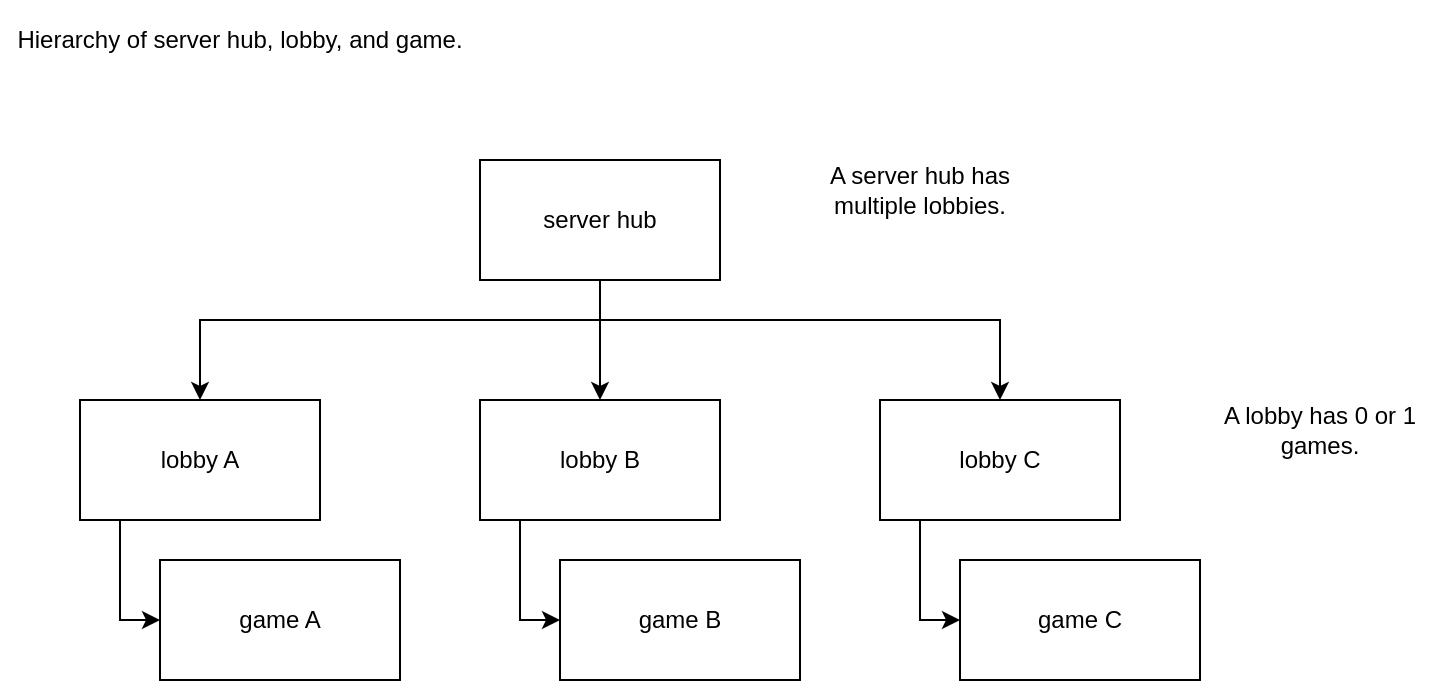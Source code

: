 <mxfile version="17.1.2" type="device"><diagram id="ZQ5GLyqz0-GMYzfum5Uo" name="Page-1"><mxGraphModel dx="1790" dy="835" grid="1" gridSize="10" guides="1" tooltips="1" connect="1" arrows="1" fold="1" page="1" pageScale="1" pageWidth="850" pageHeight="1100" math="0" shadow="0"><root><mxCell id="0"/><mxCell id="1" parent="0"/><mxCell id="bLhT5TScBlmWyPXoIKtS-13" style="edgeStyle=orthogonalEdgeStyle;rounded=0;orthogonalLoop=1;jettySize=auto;html=1;entryX=0.5;entryY=0;entryDx=0;entryDy=0;" parent="1" source="bLhT5TScBlmWyPXoIKtS-1" target="bLhT5TScBlmWyPXoIKtS-4" edge="1"><mxGeometry relative="1" as="geometry"/></mxCell><mxCell id="bLhT5TScBlmWyPXoIKtS-14" style="edgeStyle=orthogonalEdgeStyle;rounded=0;orthogonalLoop=1;jettySize=auto;html=1;entryX=0.5;entryY=0;entryDx=0;entryDy=0;" parent="1" source="bLhT5TScBlmWyPXoIKtS-1" target="bLhT5TScBlmWyPXoIKtS-2" edge="1"><mxGeometry relative="1" as="geometry"><Array as="points"><mxPoint x="340" y="200"/><mxPoint x="540" y="200"/></Array></mxGeometry></mxCell><mxCell id="bLhT5TScBlmWyPXoIKtS-15" style="edgeStyle=orthogonalEdgeStyle;rounded=0;orthogonalLoop=1;jettySize=auto;html=1;entryX=0.5;entryY=0;entryDx=0;entryDy=0;" parent="1" source="bLhT5TScBlmWyPXoIKtS-1" target="bLhT5TScBlmWyPXoIKtS-3" edge="1"><mxGeometry relative="1" as="geometry"><Array as="points"><mxPoint x="340" y="200"/><mxPoint x="140" y="200"/></Array></mxGeometry></mxCell><mxCell id="bLhT5TScBlmWyPXoIKtS-1" value="server hub" style="rounded=0;whiteSpace=wrap;html=1;" parent="1" vertex="1"><mxGeometry x="280" y="120" width="120" height="60" as="geometry"/></mxCell><mxCell id="bLhT5TScBlmWyPXoIKtS-12" style="edgeStyle=orthogonalEdgeStyle;rounded=0;orthogonalLoop=1;jettySize=auto;html=1;entryX=0;entryY=0.5;entryDx=0;entryDy=0;" parent="1" source="bLhT5TScBlmWyPXoIKtS-2" target="bLhT5TScBlmWyPXoIKtS-8" edge="1"><mxGeometry relative="1" as="geometry"><Array as="points"><mxPoint x="500" y="350"/></Array></mxGeometry></mxCell><mxCell id="bLhT5TScBlmWyPXoIKtS-2" value="lobby C" style="rounded=0;whiteSpace=wrap;html=1;" parent="1" vertex="1"><mxGeometry x="480" y="240" width="120" height="60" as="geometry"/></mxCell><mxCell id="bLhT5TScBlmWyPXoIKtS-10" style="edgeStyle=orthogonalEdgeStyle;rounded=0;orthogonalLoop=1;jettySize=auto;html=1;entryX=0;entryY=0.5;entryDx=0;entryDy=0;" parent="1" source="bLhT5TScBlmWyPXoIKtS-3" target="bLhT5TScBlmWyPXoIKtS-5" edge="1"><mxGeometry relative="1" as="geometry"><Array as="points"><mxPoint x="100" y="350"/></Array></mxGeometry></mxCell><mxCell id="bLhT5TScBlmWyPXoIKtS-3" value="lobby A" style="rounded=0;whiteSpace=wrap;html=1;" parent="1" vertex="1"><mxGeometry x="80" y="240" width="120" height="60" as="geometry"/></mxCell><mxCell id="bLhT5TScBlmWyPXoIKtS-11" style="edgeStyle=orthogonalEdgeStyle;rounded=0;orthogonalLoop=1;jettySize=auto;html=1;entryX=0;entryY=0.5;entryDx=0;entryDy=0;" parent="1" source="bLhT5TScBlmWyPXoIKtS-4" target="bLhT5TScBlmWyPXoIKtS-7" edge="1"><mxGeometry relative="1" as="geometry"><Array as="points"><mxPoint x="300" y="350"/></Array></mxGeometry></mxCell><mxCell id="bLhT5TScBlmWyPXoIKtS-4" value="lobby B" style="rounded=0;whiteSpace=wrap;html=1;" parent="1" vertex="1"><mxGeometry x="280" y="240" width="120" height="60" as="geometry"/></mxCell><mxCell id="bLhT5TScBlmWyPXoIKtS-5" value="game A" style="rounded=0;whiteSpace=wrap;html=1;" parent="1" vertex="1"><mxGeometry x="120" y="320" width="120" height="60" as="geometry"/></mxCell><mxCell id="bLhT5TScBlmWyPXoIKtS-7" value="game B" style="rounded=0;whiteSpace=wrap;html=1;" parent="1" vertex="1"><mxGeometry x="320" y="320" width="120" height="60" as="geometry"/></mxCell><mxCell id="bLhT5TScBlmWyPXoIKtS-8" value="game C" style="rounded=0;whiteSpace=wrap;html=1;" parent="1" vertex="1"><mxGeometry x="520" y="320" width="120" height="60" as="geometry"/></mxCell><mxCell id="7K5NUl15V4OkpfyNRGiC-1" value="Hierarchy of server hub, lobby, and game." style="text;html=1;strokeColor=none;fillColor=none;align=center;verticalAlign=middle;whiteSpace=wrap;rounded=0;" parent="1" vertex="1"><mxGeometry x="40" y="40" width="240" height="40" as="geometry"/></mxCell><mxCell id="7K5NUl15V4OkpfyNRGiC-2" value="A server hub has multiple lobbies." style="text;html=1;strokeColor=none;fillColor=none;align=center;verticalAlign=middle;whiteSpace=wrap;rounded=0;" parent="1" vertex="1"><mxGeometry x="440" y="120" width="120" height="30" as="geometry"/></mxCell><mxCell id="7K5NUl15V4OkpfyNRGiC-3" value="A lobby has 0 or 1 games." style="text;html=1;strokeColor=none;fillColor=none;align=center;verticalAlign=middle;whiteSpace=wrap;rounded=0;" parent="1" vertex="1"><mxGeometry x="640" y="240" width="120" height="30" as="geometry"/></mxCell></root></mxGraphModel></diagram></mxfile>